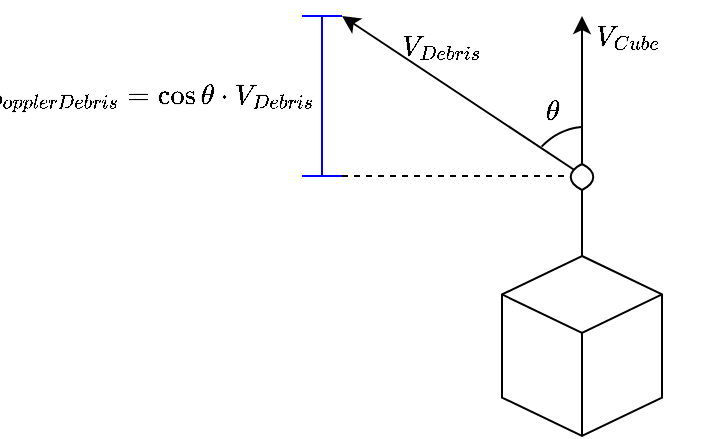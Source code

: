 <mxfile version="26.2.12">
  <diagram name="Page-1" id="rLrnccZMI9jc1JDO3R8r">
    <mxGraphModel dx="597" dy="328" grid="1" gridSize="10" guides="1" tooltips="1" connect="1" arrows="1" fold="1" page="1" pageScale="1" pageWidth="1169" pageHeight="1654" math="1" shadow="0">
      <root>
        <mxCell id="0" />
        <mxCell id="1" parent="0" />
        <mxCell id="mHHL-iciBwAJmtxELXkr-1" value="" style="html=1;whiteSpace=wrap;shape=isoCube2;backgroundOutline=1;isoAngle=15;" vertex="1" parent="1">
          <mxGeometry x="440" y="240" width="80" height="90" as="geometry" />
        </mxCell>
        <mxCell id="mHHL-iciBwAJmtxELXkr-2" value="" style="endArrow=classic;html=1;rounded=0;exitX=0.5;exitY=0;exitDx=0;exitDy=0;exitPerimeter=0;" edge="1" parent="1" source="mHHL-iciBwAJmtxELXkr-1">
          <mxGeometry width="50" height="50" relative="1" as="geometry">
            <mxPoint x="480" y="260" as="sourcePoint" />
            <mxPoint x="480" y="120" as="targetPoint" />
          </mxGeometry>
        </mxCell>
        <mxCell id="mHHL-iciBwAJmtxELXkr-4" value="" style="endArrow=classic;html=1;rounded=0;exitX=0.244;exitY=0.158;exitDx=0;exitDy=0;exitPerimeter=0;" edge="1" parent="1">
          <mxGeometry width="50" height="50" relative="1" as="geometry">
            <mxPoint x="480.32" y="199.74" as="sourcePoint" />
            <mxPoint x="360" y="120" as="targetPoint" />
          </mxGeometry>
        </mxCell>
        <mxCell id="mHHL-iciBwAJmtxELXkr-6" value="" style="shape=crossbar;whiteSpace=wrap;html=1;rounded=1;direction=south;strokeColor=#0000FF;" vertex="1" parent="1">
          <mxGeometry x="340" y="120" width="20" height="80" as="geometry" />
        </mxCell>
        <mxCell id="mHHL-iciBwAJmtxELXkr-8" value="$$V_{Cube}$$" style="text;html=1;align=center;verticalAlign=middle;whiteSpace=wrap;rounded=0;" vertex="1" parent="1">
          <mxGeometry x="472.5" y="115" width="60" height="30" as="geometry" />
        </mxCell>
        <mxCell id="mHHL-iciBwAJmtxELXkr-9" value="$$V_{Debris}$$" style="text;html=1;align=center;verticalAlign=middle;whiteSpace=wrap;rounded=0;" vertex="1" parent="1">
          <mxGeometry x="380" y="120" width="60" height="30" as="geometry" />
        </mxCell>
        <mxCell id="mHHL-iciBwAJmtxELXkr-10" value="$$V_{DopplerDebris}=\cos \theta \cdot V_{Debris}$$" style="text;html=1;align=center;verticalAlign=middle;whiteSpace=wrap;rounded=0;" vertex="1" parent="1">
          <mxGeometry x="190" y="145" width="140" height="30" as="geometry" />
        </mxCell>
        <mxCell id="mHHL-iciBwAJmtxELXkr-12" value="" style="verticalLabelPosition=bottom;verticalAlign=top;html=1;shape=mxgraph.basic.arc;startAngle=0.921;endAngle=0.023;rotation=-15;" vertex="1" parent="1">
          <mxGeometry x="450" y="175" width="70" height="80" as="geometry" />
        </mxCell>
        <mxCell id="mHHL-iciBwAJmtxELXkr-13" value="$$\theta$$" style="text;html=1;align=center;verticalAlign=middle;whiteSpace=wrap;rounded=0;" vertex="1" parent="1">
          <mxGeometry x="435" y="153" width="60" height="30" as="geometry" />
        </mxCell>
        <mxCell id="mHHL-iciBwAJmtxELXkr-14" value="" style="endArrow=none;dashed=1;html=1;rounded=0;" edge="1" parent="1">
          <mxGeometry width="50" height="50" relative="1" as="geometry">
            <mxPoint x="360" y="200" as="sourcePoint" />
            <mxPoint x="480" y="200" as="targetPoint" />
          </mxGeometry>
        </mxCell>
        <mxCell id="mHHL-iciBwAJmtxELXkr-3" value="" style="whiteSpace=wrap;html=1;shape=mxgraph.basic.pointed_oval" vertex="1" parent="1">
          <mxGeometry x="472.5" y="194" width="15" height="13" as="geometry" />
        </mxCell>
      </root>
    </mxGraphModel>
  </diagram>
</mxfile>

